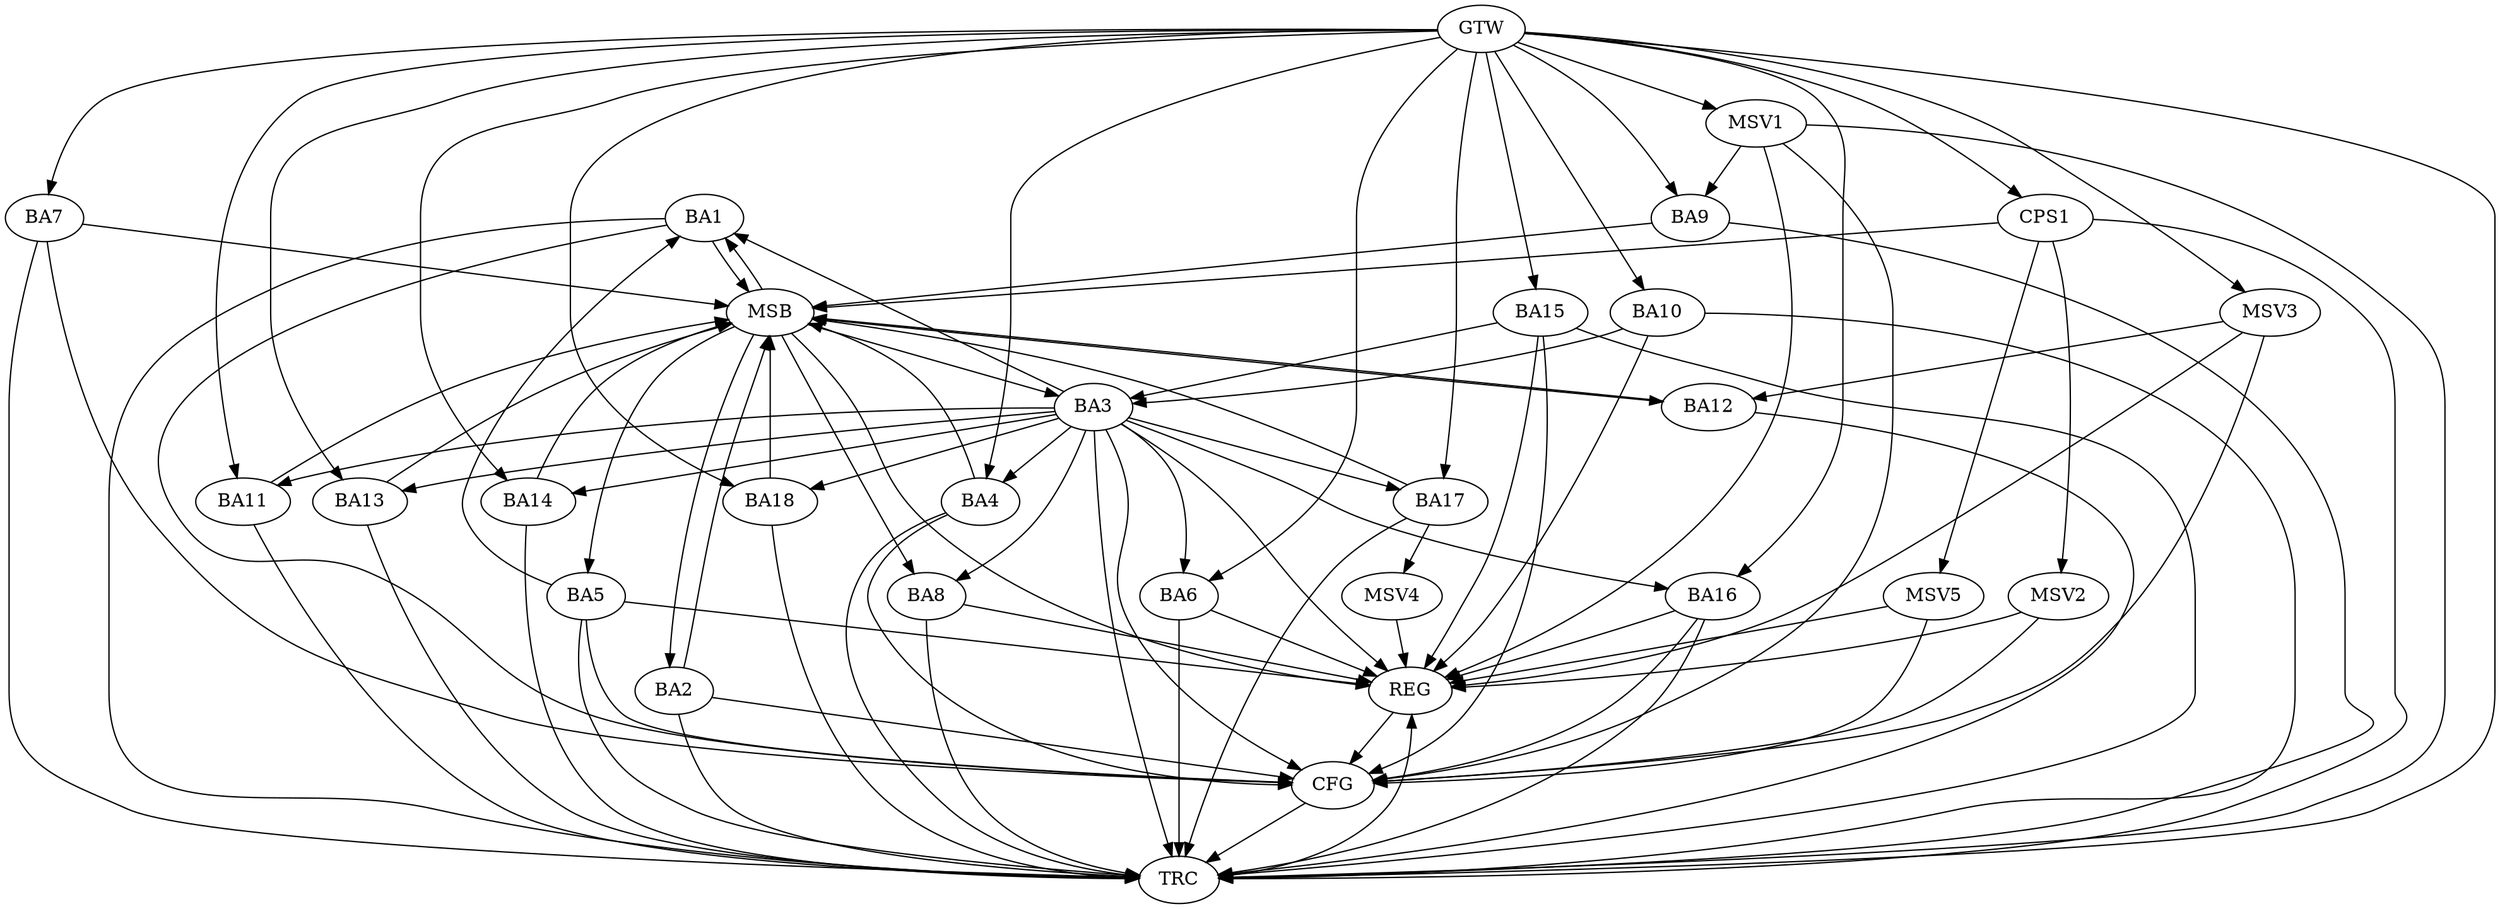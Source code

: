 strict digraph G {
  BA1 [ label="BA1" ];
  BA2 [ label="BA2" ];
  BA3 [ label="BA3" ];
  BA4 [ label="BA4" ];
  BA5 [ label="BA5" ];
  BA6 [ label="BA6" ];
  BA7 [ label="BA7" ];
  BA8 [ label="BA8" ];
  BA9 [ label="BA9" ];
  BA10 [ label="BA10" ];
  BA11 [ label="BA11" ];
  BA12 [ label="BA12" ];
  BA13 [ label="BA13" ];
  BA14 [ label="BA14" ];
  BA15 [ label="BA15" ];
  BA16 [ label="BA16" ];
  BA17 [ label="BA17" ];
  BA18 [ label="BA18" ];
  CPS1 [ label="CPS1" ];
  GTW [ label="GTW" ];
  REG [ label="REG" ];
  MSB [ label="MSB" ];
  CFG [ label="CFG" ];
  TRC [ label="TRC" ];
  MSV1 [ label="MSV1" ];
  MSV2 [ label="MSV2" ];
  MSV3 [ label="MSV3" ];
  MSV4 [ label="MSV4" ];
  MSV5 [ label="MSV5" ];
  BA3 -> BA1;
  BA5 -> BA1;
  BA10 -> BA3;
  BA15 -> BA3;
  GTW -> BA4;
  GTW -> BA6;
  GTW -> BA7;
  GTW -> BA9;
  GTW -> BA10;
  GTW -> BA11;
  GTW -> BA13;
  GTW -> BA14;
  GTW -> BA15;
  GTW -> BA16;
  GTW -> BA17;
  GTW -> BA18;
  GTW -> CPS1;
  BA3 -> REG;
  BA5 -> REG;
  BA6 -> REG;
  BA8 -> REG;
  BA10 -> REG;
  BA15 -> REG;
  BA16 -> REG;
  BA1 -> MSB;
  MSB -> BA2;
  MSB -> REG;
  BA2 -> MSB;
  MSB -> BA1;
  BA4 -> MSB;
  MSB -> BA3;
  BA7 -> MSB;
  MSB -> BA5;
  BA9 -> MSB;
  BA11 -> MSB;
  BA12 -> MSB;
  BA13 -> MSB;
  BA14 -> MSB;
  BA17 -> MSB;
  MSB -> BA8;
  BA18 -> MSB;
  CPS1 -> MSB;
  MSB -> BA12;
  BA4 -> CFG;
  BA15 -> CFG;
  BA7 -> CFG;
  BA16 -> CFG;
  BA5 -> CFG;
  BA2 -> CFG;
  BA3 -> CFG;
  BA1 -> CFG;
  REG -> CFG;
  BA1 -> TRC;
  BA2 -> TRC;
  BA3 -> TRC;
  BA4 -> TRC;
  BA5 -> TRC;
  BA6 -> TRC;
  BA7 -> TRC;
  BA8 -> TRC;
  BA9 -> TRC;
  BA10 -> TRC;
  BA11 -> TRC;
  BA12 -> TRC;
  BA13 -> TRC;
  BA14 -> TRC;
  BA15 -> TRC;
  BA16 -> TRC;
  BA17 -> TRC;
  BA18 -> TRC;
  CPS1 -> TRC;
  GTW -> TRC;
  CFG -> TRC;
  TRC -> REG;
  BA3 -> BA6;
  BA3 -> BA14;
  BA3 -> BA4;
  BA3 -> BA16;
  BA3 -> BA13;
  BA3 -> BA11;
  BA3 -> BA18;
  BA3 -> BA17;
  BA3 -> BA8;
  MSV1 -> BA9;
  GTW -> MSV1;
  MSV1 -> REG;
  MSV1 -> TRC;
  MSV1 -> CFG;
  CPS1 -> MSV2;
  MSV2 -> REG;
  MSV2 -> CFG;
  MSV3 -> BA12;
  GTW -> MSV3;
  MSV3 -> REG;
  MSV3 -> CFG;
  BA17 -> MSV4;
  MSV4 -> REG;
  CPS1 -> MSV5;
  MSV5 -> REG;
  MSV5 -> CFG;
}
